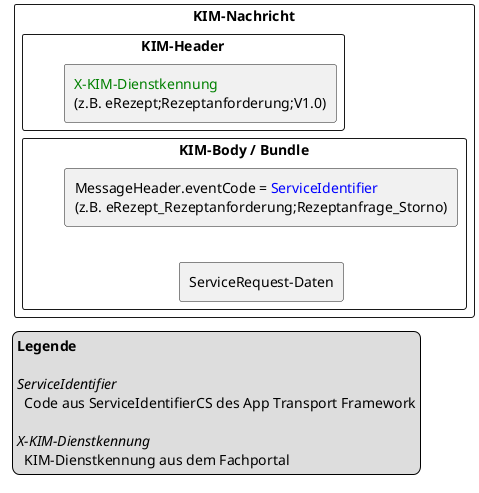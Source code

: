 @startuml "kennungen-connections"
!pragma layout smetana

legend left
<b>Legende</b>

<i>ServiceIdentifier</i>
  Code aus ServiceIdentifierCS des App Transport Framework

<i>X-KIM-Dienstkennung</i>
  KIM-Dienstkennung aus dem Fachportal
endlegend

rectangle "KIM-Nachricht" as KIMMSG {

  rectangle "KIM-Header" as KIMHDR {
    rectangle "<color:green>X-KIM-Dienstkennung</color>\n(z.B. eRezept;Rezeptanforderung;V1.0)" as KIMINFO
  }

  rectangle "KIM-Body / Bundle" as KIMBODY {
    rectangle "MessageHeader.eventCode = <color:blue>ServiceIdentifier</color>\n(z.B. eRezept_Rezeptanforderung;Rezeptanfrage_Storno)" as MSGH
    rectangle "ServiceRequest-Daten" as MSGB
  }
}

KIMHDR -down[hidden]-> KIMBODY
MSGH -down[hidden]-> MSGB
@enduml
